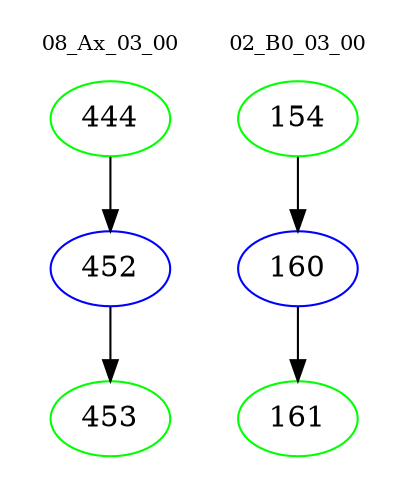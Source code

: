 digraph{
subgraph cluster_0 {
color = white
label = "08_Ax_03_00";
fontsize=10;
T0_444 [label="444", color="green"]
T0_444 -> T0_452 [color="black"]
T0_452 [label="452", color="blue"]
T0_452 -> T0_453 [color="black"]
T0_453 [label="453", color="green"]
}
subgraph cluster_1 {
color = white
label = "02_B0_03_00";
fontsize=10;
T1_154 [label="154", color="green"]
T1_154 -> T1_160 [color="black"]
T1_160 [label="160", color="blue"]
T1_160 -> T1_161 [color="black"]
T1_161 [label="161", color="green"]
}
}
